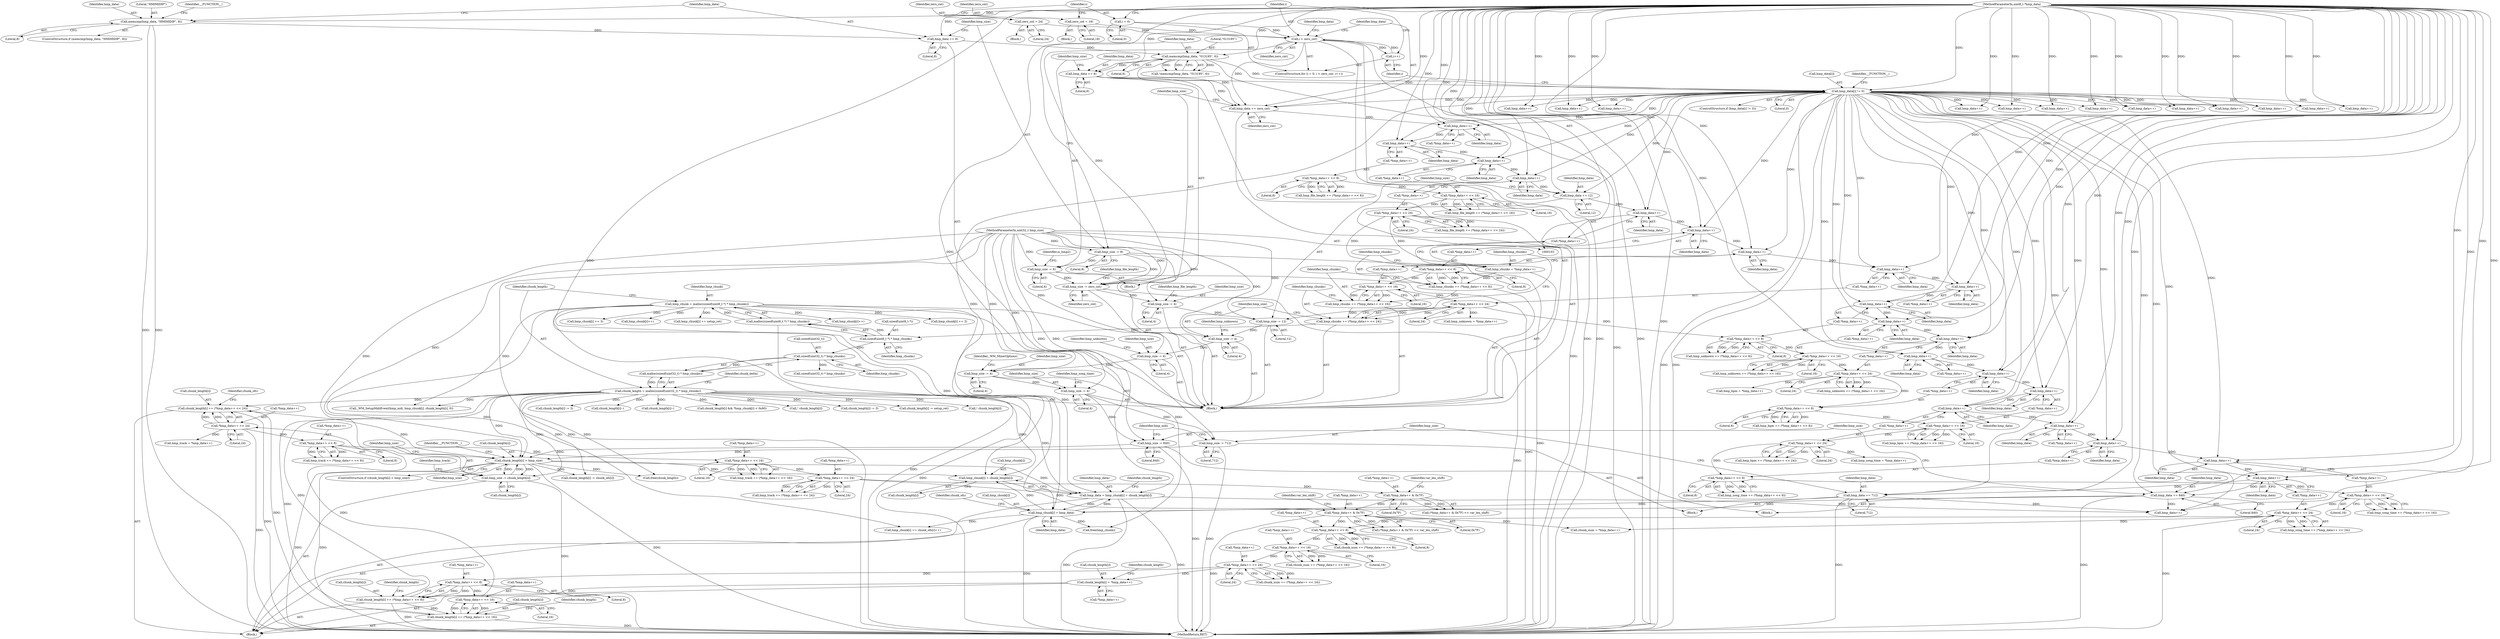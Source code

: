 digraph "0_wildmidi_660b513d99bced8783a4a5984ac2f742c74ebbdd_0@pointer" {
"1000744" [label="(Call,hmp_chunk[i] + chunk_length[i])"];
"1000487" [label="(Call,hmp_chunk = malloc(sizeof(uint8_t *) * hmp_chunks))"];
"1000489" [label="(Call,malloc(sizeof(uint8_t *) * hmp_chunks))"];
"1000490" [label="(Call,sizeof(uint8_t *) * hmp_chunks)"];
"1000327" [label="(Call,hmp_chunks += (*hmp_data++ << 24))"];
"1000329" [label="(Call,*hmp_data++ << 24)"];
"1000322" [label="(Call,*hmp_data++ << 16)"];
"1000315" [label="(Call,*hmp_data++ << 8)"];
"1000292" [label="(Call,*hmp_data++ << 24)"];
"1000285" [label="(Call,*hmp_data++ << 16)"];
"1000278" [label="(Call,*hmp_data++ << 8)"];
"1000320" [label="(Call,hmp_chunks += (*hmp_data++ << 16))"];
"1000313" [label="(Call,hmp_chunks += (*hmp_data++ << 8))"];
"1000308" [label="(Call,hmp_chunks = *hmp_data++)"];
"1000535" [label="(Call,hmp_chunk[i] = hmp_data)"];
"1000462" [label="(Call,hmp_data += 840)"];
"1000251" [label="(Call,hmp_data[i] != 0)"];
"1000220" [label="(Call,hmp_data += 6)"];
"1000215" [label="(Call,memcmp(hmp_data, \"013195\", 6))"];
"1000207" [label="(Call,hmp_data += 8)"];
"1000194" [label="(Call,memcmp(hmp_data, \"HMIMIDIP\", 8))"];
"1000104" [label="(MethodParameterIn,uint8_t *hmp_data)"];
"1000451" [label="(Call,hmp_data++)"];
"1000444" [label="(Call,hmp_data++)"];
"1000437" [label="(Call,hmp_data++)"];
"1000431" [label="(Call,hmp_data++)"];
"1000394" [label="(Call,hmp_data++)"];
"1000387" [label="(Call,hmp_data++)"];
"1000380" [label="(Call,hmp_data++)"];
"1000374" [label="(Call,hmp_data++)"];
"1000360" [label="(Call,hmp_data++)"];
"1000353" [label="(Call,hmp_data++)"];
"1000346" [label="(Call,hmp_data++)"];
"1000340" [label="(Call,hmp_data++)"];
"1000331" [label="(Call,hmp_data++)"];
"1000324" [label="(Call,hmp_data++)"];
"1000317" [label="(Call,hmp_data++)"];
"1000311" [label="(Call,hmp_data++)"];
"1000302" [label="(Call,hmp_data += 12)"];
"1000294" [label="(Call,hmp_data++)"];
"1000287" [label="(Call,hmp_data++)"];
"1000280" [label="(Call,hmp_data++)"];
"1000274" [label="(Call,hmp_data++)"];
"1000265" [label="(Call,hmp_data += zero_cnt)"];
"1000244" [label="(Call,i < zero_cnt)"];
"1000247" [label="(Call,i++)"];
"1000241" [label="(Call,i = 0)"];
"1000232" [label="(Call,zero_cnt = 18)"];
"1000237" [label="(Call,zero_cnt = 24)"];
"1000742" [label="(Call,hmp_data = hmp_chunk[i] + chunk_length[i])"];
"1000494" [label="(Call,chunk_length = malloc(sizeof(uint32_t) * hmp_chunks))"];
"1000496" [label="(Call,malloc(sizeof(uint32_t) * hmp_chunks))"];
"1000497" [label="(Call,sizeof(uint32_t) * hmp_chunks)"];
"1000618" [label="(Call,chunk_length[i] > hmp_size)"];
"1000603" [label="(Call,chunk_length[i] += (*hmp_data++ << 24))"];
"1000607" [label="(Call,*hmp_data++ << 24)"];
"1000598" [label="(Call,*hmp_data++ << 16)"];
"1000589" [label="(Call,*hmp_data++ << 8)"];
"1000566" [label="(Call,*hmp_data++ << 24)"];
"1000559" [label="(Call,*hmp_data++ << 16)"];
"1000552" [label="(Call,*hmp_data++ << 8)"];
"1000449" [label="(Call,*hmp_data++ << 24)"];
"1000442" [label="(Call,*hmp_data++ << 16)"];
"1000435" [label="(Call,*hmp_data++ << 8)"];
"1000392" [label="(Call,*hmp_data++ << 24)"];
"1000385" [label="(Call,*hmp_data++ << 16)"];
"1000378" [label="(Call,*hmp_data++ << 8)"];
"1000358" [label="(Call,*hmp_data++ << 24)"];
"1000351" [label="(Call,*hmp_data++ << 16)"];
"1000344" [label="(Call,*hmp_data++ << 8)"];
"1000720" [label="(Call,*hmp_data++ & 0x7F)"];
"1000694" [label="(Call,*hmp_data++ & 0x7F)"];
"1000657" [label="(Call,*hmp_data++ << 24)"];
"1000650" [label="(Call,*hmp_data++ << 16)"];
"1000643" [label="(Call,*hmp_data++ << 8)"];
"1000594" [label="(Call,chunk_length[i] += (*hmp_data++ << 16))"];
"1000585" [label="(Call,chunk_length[i] += (*hmp_data++ << 8))"];
"1000578" [label="(Call,chunk_length[i] = *hmp_data++)"];
"1000631" [label="(Call,hmp_size -= chunk_length[i])"];
"1000105" [label="(MethodParameterIn,uint32_t hmp_size)"];
"1000473" [label="(Call,hmp_size -= 712)"];
"1000454" [label="(Call,hmp_size -= 4)"];
"1000397" [label="(Call,hmp_size -= 4)"];
"1000363" [label="(Call,hmp_size -= 4)"];
"1000334" [label="(Call,hmp_size -= 4)"];
"1000305" [label="(Call,hmp_size -= 12)"];
"1000297" [label="(Call,hmp_size -= 4)"];
"1000268" [label="(Call,hmp_size -= zero_cnt)"];
"1000210" [label="(Call,hmp_size -= 8)"];
"1000223" [label="(Call,hmp_size -= 6)"];
"1000465" [label="(Call,hmp_size -= 840)"];
"1000470" [label="(Call,hmp_data += 712)"];
"1000283" [label="(Call,hmp_file_length += (*hmp_data++ << 16))"];
"1000224" [label="(Identifier,hmp_size)"];
"1000227" [label="(Identifier,is_hmp2)"];
"1001100" [label="(Call,hmp_chunk[i]++)"];
"1000465" [label="(Call,hmp_size -= 840)"];
"1000748" [label="(Call,chunk_length[i])"];
"1000438" [label="(Identifier,hmp_data)"];
"1000388" [label="(Identifier,hmp_data)"];
"1000241" [label="(Call,i = 0)"];
"1001267" [label="(Call,free(hmp_chunk))"];
"1000385" [label="(Call,*hmp_data++ << 16)"];
"1000359" [label="(Call,*hmp_data++)"];
"1000275" [label="(Identifier,hmp_data)"];
"1000491" [label="(Call,sizeof(uint8_t *))"];
"1000279" [label="(Call,*hmp_data++)"];
"1000443" [label="(Call,*hmp_data++)"];
"1000694" [label="(Call,*hmp_data++ & 0x7F)"];
"1000657" [label="(Call,*hmp_data++ << 24)"];
"1000645" [label="(Call,hmp_data++)"];
"1000926" [label="(Call,_WM_SetupMidiEvent(hmp_mdi, hmp_chunk[i], chunk_length[i], 0))"];
"1000651" [label="(Call,*hmp_data++)"];
"1000600" [label="(Call,hmp_data++)"];
"1000745" [label="(Call,hmp_chunk[i])"];
"1000744" [label="(Call,hmp_chunk[i] + chunk_length[i])"];
"1000463" [label="(Identifier,hmp_data)"];
"1000252" [label="(Call,hmp_data[i])"];
"1000536" [label="(Call,hmp_chunk[i])"];
"1000722" [label="(Call,hmp_data++)"];
"1000367" [label="(Identifier,hmp_unknown)"];
"1000458" [label="(Identifier,hmp_song_time)"];
"1000693" [label="(Call,(*hmp_data++ & 0x7F) << var_len_shift)"];
"1000399" [label="(Literal,4)"];
"1001269" [label="(Call,free(chunk_length))"];
"1000386" [label="(Call,*hmp_data++)"];
"1000552" [label="(Call,*hmp_data++ << 8)"];
"1000335" [label="(Identifier,hmp_size)"];
"1000970" [label="(Call,chunk_length[i] -= 3)"];
"1000567" [label="(Call,*hmp_data++)"];
"1000604" [label="(Call,chunk_length[i])"];
"1000250" [label="(ControlStructure,if (hmp_data[i] != 0))"];
"1000272" [label="(Identifier,hmp_file_length)"];
"1000442" [label="(Call,*hmp_data++ << 16)"];
"1000609" [label="(Call,hmp_data++)"];
"1000364" [label="(Identifier,hmp_size)"];
"1000472" [label="(Literal,712)"];
"1000498" [label="(Call,sizeof(uint32_t))"];
"1000302" [label="(Call,hmp_data += 12)"];
"1000428" [label="(Call,hmp_song_time = *hmp_data++)"];
"1000548" [label="(Call,hmp_data++)"];
"1000375" [label="(Identifier,hmp_data)"];
"1000233" [label="(Identifier,zero_cnt)"];
"1000301" [label="(Identifier,hmp_file_length)"];
"1000432" [label="(Identifier,hmp_data)"];
"1001147" [label="(Call,chunk_length[i]--)"];
"1000332" [label="(Identifier,hmp_data)"];
"1001104" [label="(Call,chunk_length[i]--)"];
"1000473" [label="(Call,hmp_size -= 712)"];
"1000553" [label="(Call,*hmp_data++)"];
"1000371" [label="(Call,hmp_bpm = *hmp_data++)"];
"1000497" [label="(Call,sizeof(uint32_t) * hmp_chunks)"];
"1000362" [label="(Literal,24)"];
"1000298" [label="(Identifier,hmp_size)"];
"1000456" [label="(Literal,4)"];
"1000312" [label="(Identifier,hmp_data)"];
"1000450" [label="(Call,*hmp_data++)"];
"1000297" [label="(Call,hmp_size -= 4)"];
"1000268" [label="(Call,hmp_size -= zero_cnt)"];
"1000325" [label="(Identifier,hmp_data)"];
"1000225" [label="(Literal,6)"];
"1000308" [label="(Call,hmp_chunks = *hmp_data++)"];
"1000470" [label="(Call,hmp_data += 712)"];
"1000355" [label="(Literal,16)"];
"1000246" [label="(Identifier,zero_cnt)"];
"1000322" [label="(Call,*hmp_data++ << 16)"];
"1000316" [label="(Call,*hmp_data++)"];
"1000222" [label="(Literal,6)"];
"1000339" [label="(Call,*hmp_data++)"];
"1000743" [label="(Identifier,hmp_data)"];
"1000594" [label="(Call,chunk_length[i] += (*hmp_data++ << 16))"];
"1000270" [label="(Identifier,zero_cnt)"];
"1000751" [label="(Call,chunk_length[i] -= chunk_ofs[i])"];
"1000209" [label="(Literal,8)"];
"1000570" [label="(Literal,24)"];
"1000361" [label="(Identifier,hmp_data)"];
"1001287" [label="(MethodReturn,RET)"];
"1000258" [label="(Identifier,__FUNCTION__)"];
"1000330" [label="(Call,*hmp_data++)"];
"1000560" [label="(Call,*hmp_data++)"];
"1000496" [label="(Call,malloc(sizeof(uint32_t) * hmp_chunks))"];
"1000194" [label="(Call,memcmp(hmp_data, \"HMIMIDIP\", 8))"];
"1000906" [label="(Call,hmp_chunk[i] += 3)"];
"1000564" [label="(Call,chunk_num += (*hmp_data++ << 24))"];
"1000596" [label="(Identifier,chunk_length)"];
"1000336" [label="(Literal,4)"];
"1000299" [label="(Literal,4)"];
"1000265" [label="(Call,hmp_data += zero_cnt)"];
"1000329" [label="(Call,*hmp_data++ << 24)"];
"1000542" [label="(Identifier,chunk_ofs)"];
"1000324" [label="(Call,hmp_data++)"];
"1000568" [label="(Call,hmp_data++)"];
"1000286" [label="(Call,*hmp_data++)"];
"1000253" [label="(Identifier,hmp_data)"];
"1000632" [label="(Identifier,hmp_size)"];
"1000625" [label="(Identifier,__FUNCTION__)"];
"1000381" [label="(Identifier,hmp_data)"];
"1000333" [label="(Literal,24)"];
"1000433" [label="(Call,hmp_song_time += (*hmp_data++ << 8))"];
"1000212" [label="(Literal,8)"];
"1000439" [label="(Literal,8)"];
"1000975" [label="(Call,hmp_chunk[i] += 3)"];
"1000105" [label="(MethodParameterIn,uint32_t hmp_size)"];
"1000699" [label="(Identifier,var_len_shift)"];
"1000595" [label="(Call,chunk_length[i])"];
"1001062" [label="(Call,chunk_length[i] && *hmp_chunk[i] < 0x80)"];
"1000327" [label="(Call,hmp_chunks += (*hmp_data++ << 24))"];
"1000217" [label="(Literal,\"013195\")"];
"1000554" [label="(Call,hmp_data++)"];
"1000659" [label="(Call,hmp_data++)"];
"1000341" [label="(Identifier,hmp_data)"];
"1000550" [label="(Call,chunk_num += (*hmp_data++ << 8))"];
"1000500" [label="(Identifier,hmp_chunks)"];
"1000392" [label="(Call,*hmp_data++ << 24)"];
"1000345" [label="(Call,*hmp_data++)"];
"1000376" [label="(Call,hmp_bpm += (*hmp_data++ << 8))"];
"1000382" [label="(Literal,8)"];
"1000579" [label="(Call,chunk_length[i])"];
"1000387" [label="(Call,hmp_data++)"];
"1000721" [label="(Call,*hmp_data++)"];
"1000323" [label="(Call,*hmp_data++)"];
"1000326" [label="(Literal,16)"];
"1000352" [label="(Call,*hmp_data++)"];
"1000306" [label="(Identifier,hmp_size)"];
"1000282" [label="(Literal,8)"];
"1000742" [label="(Call,hmp_data = hmp_chunk[i] + chunk_length[i])"];
"1000437" [label="(Call,hmp_data++)"];
"1000245" [label="(Identifier,i)"];
"1000242" [label="(Identifier,i)"];
"1000446" [label="(Literal,16)"];
"1000477" [label="(Identifier,hmp_mdi)"];
"1000287" [label="(Call,hmp_data++)"];
"1000303" [label="(Identifier,hmp_data)"];
"1000232" [label="(Call,zero_cnt = 18)"];
"1000561" [label="(Call,hmp_data++)"];
"1000396" [label="(Literal,24)"];
"1000334" [label="(Call,hmp_size -= 4)"];
"1000305" [label="(Call,hmp_size -= 12)"];
"1000216" [label="(Identifier,hmp_data)"];
"1000393" [label="(Call,*hmp_data++)"];
"1000444" [label="(Call,hmp_data++)"];
"1000451" [label="(Call,hmp_data++)"];
"1000586" [label="(Call,chunk_length[i])"];
"1000643" [label="(Call,*hmp_data++ << 8)"];
"1000582" [label="(Call,*hmp_data++)"];
"1000104" [label="(MethodParameterIn,uint8_t *hmp_data)"];
"1000474" [label="(Identifier,hmp_size)"];
"1000655" [label="(Call,hmp_track += (*hmp_data++ << 24))"];
"1000379" [label="(Call,*hmp_data++)"];
"1000493" [label="(Identifier,hmp_chunks)"];
"1000452" [label="(Identifier,hmp_data)"];
"1000267" [label="(Identifier,zero_cnt)"];
"1000440" [label="(Call,hmp_song_time += (*hmp_data++ << 16))"];
"1000758" [label="(Call,hmp_chunk[i] += chunk_ofs[i]++)"];
"1000488" [label="(Identifier,hmp_chunk)"];
"1000636" [label="(Call,hmp_track = *hmp_data++)"];
"1000455" [label="(Identifier,hmp_size)"];
"1000535" [label="(Call,hmp_chunk[i] = hmp_data)"];
"1000461" [label="(Block,)"];
"1000285" [label="(Call,*hmp_data++ << 16)"];
"1000585" [label="(Call,chunk_length[i] += (*hmp_data++ << 8))"];
"1000719" [label="(Call,(*hmp_data++ & 0x7F) << var_len_shift)"];
"1000641" [label="(Call,hmp_track += (*hmp_data++ << 8))"];
"1000200" [label="(Identifier,__FUNCTION__)"];
"1000309" [label="(Identifier,hmp_chunks)"];
"1000435" [label="(Call,*hmp_data++ << 8)"];
"1000195" [label="(Identifier,hmp_data)"];
"1000383" [label="(Call,hmp_bpm += (*hmp_data++ << 16))"];
"1000342" [label="(Call,hmp_unknown += (*hmp_data++ << 8))"];
"1000314" [label="(Identifier,hmp_chunks)"];
"1000583" [label="(Call,hmp_data++)"];
"1000380" [label="(Call,hmp_data++)"];
"1000557" [label="(Call,chunk_num += (*hmp_data++ << 16))"];
"1000337" [label="(Call,hmp_unknown = *hmp_data++)"];
"1000534" [label="(Block,)"];
"1000292" [label="(Call,*hmp_data++ << 24)"];
"1000447" [label="(Call,hmp_song_time += (*hmp_data++ << 24))"];
"1000695" [label="(Call,*hmp_data++)"];
"1000647" [label="(Literal,8)"];
"1000269" [label="(Identifier,hmp_size)"];
"1000489" [label="(Call,malloc(sizeof(uint8_t *) * hmp_chunks))"];
"1000344" [label="(Call,*hmp_data++ << 8)"];
"1000315" [label="(Call,*hmp_data++ << 8)"];
"1000211" [label="(Identifier,hmp_size)"];
"1000266" [label="(Identifier,hmp_data)"];
"1000240" [label="(ControlStructure,for (i = 0; i < zero_cnt; i++))"];
"1000234" [label="(Literal,18)"];
"1000197" [label="(Literal,8)"];
"1000475" [label="(Literal,712)"];
"1000248" [label="(Identifier,i)"];
"1000587" [label="(Identifier,chunk_length)"];
"1000374" [label="(Call,hmp_data++)"];
"1000318" [label="(Identifier,hmp_data)"];
"1000244" [label="(Call,i < zero_cnt)"];
"1000363" [label="(Call,hmp_size -= 4)"];
"1000431" [label="(Call,hmp_data++)"];
"1000614" [label="(Identifier,chunk_ofs)"];
"1000658" [label="(Call,*hmp_data++)"];
"1000469" [label="(Block,)"];
"1000290" [label="(Call,hmp_file_length += (*hmp_data++ << 24))"];
"1000619" [label="(Call,chunk_length[i])"];
"1000351" [label="(Call,*hmp_data++ << 16)"];
"1000639" [label="(Call,hmp_data++)"];
"1000650" [label="(Call,*hmp_data++ << 16)"];
"1000494" [label="(Call,chunk_length = malloc(sizeof(uint32_t) * hmp_chunks))"];
"1000490" [label="(Call,sizeof(uint8_t *) * hmp_chunks)"];
"1000654" [label="(Literal,16)"];
"1000346" [label="(Call,hmp_data++)"];
"1000196" [label="(Literal,\"HMIMIDIP\")"];
"1000502" [label="(Identifier,chunk_delta)"];
"1000607" [label="(Call,*hmp_data++ << 24)"];
"1000349" [label="(Call,hmp_unknown += (*hmp_data++ << 16))"];
"1000238" [label="(Identifier,zero_cnt)"];
"1000539" [label="(Identifier,hmp_data)"];
"1000293" [label="(Call,*hmp_data++)"];
"1000661" [label="(Literal,24)"];
"1000445" [label="(Identifier,hmp_data)"];
"1000304" [label="(Literal,12)"];
"1001115" [label="(Call,! chunk_length[i])"];
"1000545" [label="(Call,chunk_num = *hmp_data++)"];
"1000617" [label="(ControlStructure,if (chunk_length[i] > hmp_size))"];
"1000633" [label="(Call,chunk_length[i])"];
"1000223" [label="(Call,hmp_size -= 6)"];
"1000495" [label="(Identifier,chunk_length)"];
"1000725" [label="(Identifier,var_len_shift)"];
"1000365" [label="(Literal,4)"];
"1000467" [label="(Literal,840)"];
"1000394" [label="(Call,hmp_data++)"];
"1000563" [label="(Literal,16)"];
"1000602" [label="(Literal,16)"];
"1000193" [label="(ControlStructure,if (memcmp(hmp_data, \"HMIMIDIP\", 8)))"];
"1000449" [label="(Call,*hmp_data++ << 24)"];
"1000471" [label="(Identifier,hmp_data)"];
"1000591" [label="(Call,hmp_data++)"];
"1000590" [label="(Call,*hmp_data++)"];
"1000276" [label="(Call,hmp_file_length += (*hmp_data++ << 8))"];
"1000207" [label="(Call,hmp_data += 8)"];
"1000320" [label="(Call,hmp_chunks += (*hmp_data++ << 16))"];
"1000347" [label="(Identifier,hmp_data)"];
"1000603" [label="(Call,chunk_length[i] += (*hmp_data++ << 24))"];
"1000605" [label="(Identifier,chunk_length)"];
"1000255" [label="(Literal,0)"];
"1000294" [label="(Call,hmp_data++)"];
"1000753" [label="(Identifier,chunk_length)"];
"1000288" [label="(Identifier,hmp_data)"];
"1000338" [label="(Identifier,hmp_unknown)"];
"1000464" [label="(Literal,840)"];
"1000289" [label="(Literal,16)"];
"1000239" [label="(Literal,24)"];
"1000696" [label="(Call,hmp_data++)"];
"1000280" [label="(Call,hmp_data++)"];
"1000598" [label="(Call,*hmp_data++ << 16)"];
"1000599" [label="(Call,*hmp_data++)"];
"1000378" [label="(Call,*hmp_data++ << 8)"];
"1000321" [label="(Identifier,hmp_chunks)"];
"1000348" [label="(Literal,8)"];
"1000589" [label="(Call,*hmp_data++ << 8)"];
"1000220" [label="(Call,hmp_data += 6)"];
"1000644" [label="(Call,*hmp_data++)"];
"1000436" [label="(Call,*hmp_data++)"];
"1000313" [label="(Call,hmp_chunks += (*hmp_data++ << 8))"];
"1000218" [label="(Literal,6)"];
"1000389" [label="(Literal,16)"];
"1000608" [label="(Call,*hmp_data++)"];
"1000724" [label="(Literal,0x7F)"];
"1000210" [label="(Call,hmp_size -= 8)"];
"1000454" [label="(Call,hmp_size -= 4)"];
"1000295" [label="(Identifier,hmp_data)"];
"1000390" [label="(Call,hmp_bpm += (*hmp_data++ << 24))"];
"1001143" [label="(Call,hmp_chunk[i]++)"];
"1000296" [label="(Literal,24)"];
"1000648" [label="(Call,hmp_track += (*hmp_data++ << 16))"];
"1000247" [label="(Call,i++)"];
"1000354" [label="(Identifier,hmp_data)"];
"1000578" [label="(Call,chunk_length[i] = *hmp_data++)"];
"1000622" [label="(Identifier,hmp_size)"];
"1000251" [label="(Call,hmp_data[i] != 0)"];
"1001043" [label="(Call,hmp_chunk[i] += setup_ret)"];
"1000219" [label="(Block,)"];
"1000911" [label="(Call,chunk_length[i] -= 3)"];
"1000453" [label="(Literal,24)"];
"1000311" [label="(Call,hmp_data++)"];
"1000214" [label="(Call,!memcmp(hmp_data, \"013195\", 6))"];
"1000618" [label="(Call,chunk_length[i] > hmp_size)"];
"1000395" [label="(Identifier,hmp_data)"];
"1001048" [label="(Call,chunk_length[i] -= setup_ret)"];
"1000397" [label="(Call,hmp_size -= 4)"];
"1000281" [label="(Identifier,hmp_data)"];
"1000402" [label="(Identifier,_WM_MixerOptions)"];
"1000559" [label="(Call,*hmp_data++ << 16)"];
"1000236" [label="(Block,)"];
"1000566" [label="(Call,*hmp_data++ << 24)"];
"1000328" [label="(Identifier,hmp_chunks)"];
"1000487" [label="(Call,hmp_chunk = malloc(sizeof(uint8_t *) * hmp_chunks))"];
"1000466" [label="(Identifier,hmp_size)"];
"1000611" [label="(Literal,24)"];
"1000593" [label="(Literal,8)"];
"1000106" [label="(Block,)"];
"1000273" [label="(Call,*hmp_data++)"];
"1000358" [label="(Call,*hmp_data++ << 24)"];
"1000356" [label="(Call,hmp_unknown += (*hmp_data++ << 24))"];
"1000221" [label="(Identifier,hmp_data)"];
"1000231" [label="(Block,)"];
"1000373" [label="(Call,*hmp_data++)"];
"1000215" [label="(Call,memcmp(hmp_data, \"013195\", 6))"];
"1000237" [label="(Call,zero_cnt = 24)"];
"1000319" [label="(Literal,8)"];
"1000331" [label="(Call,hmp_data++)"];
"1000698" [label="(Literal,0x7F)"];
"1001076" [label="(Call,! chunk_length[i])"];
"1000556" [label="(Literal,8)"];
"1000243" [label="(Literal,0)"];
"1000340" [label="(Call,hmp_data++)"];
"1000430" [label="(Call,*hmp_data++)"];
"1000631" [label="(Call,hmp_size -= chunk_length[i])"];
"1000504" [label="(Call,sizeof(uint32_t) * hmp_chunks)"];
"1000720" [label="(Call,*hmp_data++ & 0x7F)"];
"1000317" [label="(Call,hmp_data++)"];
"1000360" [label="(Call,hmp_data++)"];
"1000208" [label="(Identifier,hmp_data)"];
"1000398" [label="(Identifier,hmp_size)"];
"1000278" [label="(Call,*hmp_data++ << 8)"];
"1000353" [label="(Call,hmp_data++)"];
"1000462" [label="(Call,hmp_data += 840)"];
"1000307" [label="(Literal,12)"];
"1000637" [label="(Identifier,hmp_track)"];
"1000652" [label="(Call,hmp_data++)"];
"1000274" [label="(Call,hmp_data++)"];
"1000310" [label="(Call,*hmp_data++)"];
"1000744" -> "1000742"  [label="AST: "];
"1000744" -> "1000748"  [label="CFG: "];
"1000745" -> "1000744"  [label="AST: "];
"1000748" -> "1000744"  [label="AST: "];
"1000742" -> "1000744"  [label="CFG: "];
"1000487" -> "1000744"  [label="DDG: "];
"1000535" -> "1000744"  [label="DDG: "];
"1000494" -> "1000744"  [label="DDG: "];
"1000618" -> "1000744"  [label="DDG: "];
"1000487" -> "1000106"  [label="AST: "];
"1000487" -> "1000489"  [label="CFG: "];
"1000488" -> "1000487"  [label="AST: "];
"1000489" -> "1000487"  [label="AST: "];
"1000495" -> "1000487"  [label="CFG: "];
"1000487" -> "1001287"  [label="DDG: "];
"1000489" -> "1000487"  [label="DDG: "];
"1000487" -> "1000742"  [label="DDG: "];
"1000487" -> "1000758"  [label="DDG: "];
"1000487" -> "1000906"  [label="DDG: "];
"1000487" -> "1000926"  [label="DDG: "];
"1000487" -> "1000975"  [label="DDG: "];
"1000487" -> "1001043"  [label="DDG: "];
"1000487" -> "1001100"  [label="DDG: "];
"1000487" -> "1001143"  [label="DDG: "];
"1000487" -> "1001267"  [label="DDG: "];
"1000489" -> "1000490"  [label="CFG: "];
"1000490" -> "1000489"  [label="AST: "];
"1000489" -> "1001287"  [label="DDG: "];
"1000490" -> "1000489"  [label="DDG: "];
"1000490" -> "1000493"  [label="CFG: "];
"1000491" -> "1000490"  [label="AST: "];
"1000493" -> "1000490"  [label="AST: "];
"1000327" -> "1000490"  [label="DDG: "];
"1000490" -> "1000497"  [label="DDG: "];
"1000327" -> "1000106"  [label="AST: "];
"1000327" -> "1000329"  [label="CFG: "];
"1000328" -> "1000327"  [label="AST: "];
"1000329" -> "1000327"  [label="AST: "];
"1000335" -> "1000327"  [label="CFG: "];
"1000329" -> "1000327"  [label="DDG: "];
"1000329" -> "1000327"  [label="DDG: "];
"1000320" -> "1000327"  [label="DDG: "];
"1000329" -> "1000333"  [label="CFG: "];
"1000330" -> "1000329"  [label="AST: "];
"1000333" -> "1000329"  [label="AST: "];
"1000322" -> "1000329"  [label="DDG: "];
"1000329" -> "1000337"  [label="DDG: "];
"1000329" -> "1000344"  [label="DDG: "];
"1000322" -> "1000320"  [label="AST: "];
"1000322" -> "1000326"  [label="CFG: "];
"1000323" -> "1000322"  [label="AST: "];
"1000326" -> "1000322"  [label="AST: "];
"1000320" -> "1000322"  [label="CFG: "];
"1000322" -> "1000320"  [label="DDG: "];
"1000322" -> "1000320"  [label="DDG: "];
"1000315" -> "1000322"  [label="DDG: "];
"1000315" -> "1000313"  [label="AST: "];
"1000315" -> "1000319"  [label="CFG: "];
"1000316" -> "1000315"  [label="AST: "];
"1000319" -> "1000315"  [label="AST: "];
"1000313" -> "1000315"  [label="CFG: "];
"1000315" -> "1000313"  [label="DDG: "];
"1000315" -> "1000313"  [label="DDG: "];
"1000292" -> "1000315"  [label="DDG: "];
"1000292" -> "1000290"  [label="AST: "];
"1000292" -> "1000296"  [label="CFG: "];
"1000293" -> "1000292"  [label="AST: "];
"1000296" -> "1000292"  [label="AST: "];
"1000290" -> "1000292"  [label="CFG: "];
"1000292" -> "1000290"  [label="DDG: "];
"1000292" -> "1000290"  [label="DDG: "];
"1000285" -> "1000292"  [label="DDG: "];
"1000292" -> "1000308"  [label="DDG: "];
"1000285" -> "1000283"  [label="AST: "];
"1000285" -> "1000289"  [label="CFG: "];
"1000286" -> "1000285"  [label="AST: "];
"1000289" -> "1000285"  [label="AST: "];
"1000283" -> "1000285"  [label="CFG: "];
"1000285" -> "1000283"  [label="DDG: "];
"1000285" -> "1000283"  [label="DDG: "];
"1000278" -> "1000285"  [label="DDG: "];
"1000278" -> "1000276"  [label="AST: "];
"1000278" -> "1000282"  [label="CFG: "];
"1000279" -> "1000278"  [label="AST: "];
"1000282" -> "1000278"  [label="AST: "];
"1000276" -> "1000278"  [label="CFG: "];
"1000278" -> "1000276"  [label="DDG: "];
"1000278" -> "1000276"  [label="DDG: "];
"1000320" -> "1000106"  [label="AST: "];
"1000321" -> "1000320"  [label="AST: "];
"1000328" -> "1000320"  [label="CFG: "];
"1000313" -> "1000320"  [label="DDG: "];
"1000313" -> "1000106"  [label="AST: "];
"1000314" -> "1000313"  [label="AST: "];
"1000321" -> "1000313"  [label="CFG: "];
"1000308" -> "1000313"  [label="DDG: "];
"1000308" -> "1000106"  [label="AST: "];
"1000308" -> "1000310"  [label="CFG: "];
"1000309" -> "1000308"  [label="AST: "];
"1000310" -> "1000308"  [label="AST: "];
"1000314" -> "1000308"  [label="CFG: "];
"1000535" -> "1000534"  [label="AST: "];
"1000535" -> "1000539"  [label="CFG: "];
"1000536" -> "1000535"  [label="AST: "];
"1000539" -> "1000535"  [label="AST: "];
"1000542" -> "1000535"  [label="CFG: "];
"1000535" -> "1001287"  [label="DDG: "];
"1000462" -> "1000535"  [label="DDG: "];
"1000251" -> "1000535"  [label="DDG: "];
"1000742" -> "1000535"  [label="DDG: "];
"1000470" -> "1000535"  [label="DDG: "];
"1000104" -> "1000535"  [label="DDG: "];
"1000535" -> "1000742"  [label="DDG: "];
"1000535" -> "1000758"  [label="DDG: "];
"1000535" -> "1001267"  [label="DDG: "];
"1000462" -> "1000461"  [label="AST: "];
"1000462" -> "1000464"  [label="CFG: "];
"1000463" -> "1000462"  [label="AST: "];
"1000464" -> "1000462"  [label="AST: "];
"1000466" -> "1000462"  [label="CFG: "];
"1000462" -> "1001287"  [label="DDG: "];
"1000251" -> "1000462"  [label="DDG: "];
"1000451" -> "1000462"  [label="DDG: "];
"1000104" -> "1000462"  [label="DDG: "];
"1000462" -> "1000548"  [label="DDG: "];
"1000251" -> "1000250"  [label="AST: "];
"1000251" -> "1000255"  [label="CFG: "];
"1000252" -> "1000251"  [label="AST: "];
"1000255" -> "1000251"  [label="AST: "];
"1000258" -> "1000251"  [label="CFG: "];
"1000248" -> "1000251"  [label="CFG: "];
"1000251" -> "1001287"  [label="DDG: "];
"1000251" -> "1001287"  [label="DDG: "];
"1000220" -> "1000251"  [label="DDG: "];
"1000215" -> "1000251"  [label="DDG: "];
"1000104" -> "1000251"  [label="DDG: "];
"1000251" -> "1000265"  [label="DDG: "];
"1000251" -> "1000274"  [label="DDG: "];
"1000251" -> "1000280"  [label="DDG: "];
"1000251" -> "1000287"  [label="DDG: "];
"1000251" -> "1000294"  [label="DDG: "];
"1000251" -> "1000302"  [label="DDG: "];
"1000251" -> "1000311"  [label="DDG: "];
"1000251" -> "1000317"  [label="DDG: "];
"1000251" -> "1000324"  [label="DDG: "];
"1000251" -> "1000331"  [label="DDG: "];
"1000251" -> "1000340"  [label="DDG: "];
"1000251" -> "1000346"  [label="DDG: "];
"1000251" -> "1000353"  [label="DDG: "];
"1000251" -> "1000360"  [label="DDG: "];
"1000251" -> "1000374"  [label="DDG: "];
"1000251" -> "1000380"  [label="DDG: "];
"1000251" -> "1000387"  [label="DDG: "];
"1000251" -> "1000394"  [label="DDG: "];
"1000251" -> "1000431"  [label="DDG: "];
"1000251" -> "1000437"  [label="DDG: "];
"1000251" -> "1000444"  [label="DDG: "];
"1000251" -> "1000451"  [label="DDG: "];
"1000251" -> "1000470"  [label="DDG: "];
"1000251" -> "1000548"  [label="DDG: "];
"1000251" -> "1000554"  [label="DDG: "];
"1000251" -> "1000561"  [label="DDG: "];
"1000251" -> "1000568"  [label="DDG: "];
"1000251" -> "1000583"  [label="DDG: "];
"1000251" -> "1000591"  [label="DDG: "];
"1000251" -> "1000600"  [label="DDG: "];
"1000251" -> "1000609"  [label="DDG: "];
"1000251" -> "1000639"  [label="DDG: "];
"1000251" -> "1000645"  [label="DDG: "];
"1000251" -> "1000652"  [label="DDG: "];
"1000251" -> "1000659"  [label="DDG: "];
"1000251" -> "1000696"  [label="DDG: "];
"1000251" -> "1000722"  [label="DDG: "];
"1000220" -> "1000219"  [label="AST: "];
"1000220" -> "1000222"  [label="CFG: "];
"1000221" -> "1000220"  [label="AST: "];
"1000222" -> "1000220"  [label="AST: "];
"1000224" -> "1000220"  [label="CFG: "];
"1000220" -> "1001287"  [label="DDG: "];
"1000215" -> "1000220"  [label="DDG: "];
"1000104" -> "1000220"  [label="DDG: "];
"1000220" -> "1000265"  [label="DDG: "];
"1000215" -> "1000214"  [label="AST: "];
"1000215" -> "1000218"  [label="CFG: "];
"1000216" -> "1000215"  [label="AST: "];
"1000217" -> "1000215"  [label="AST: "];
"1000218" -> "1000215"  [label="AST: "];
"1000214" -> "1000215"  [label="CFG: "];
"1000215" -> "1001287"  [label="DDG: "];
"1000215" -> "1000214"  [label="DDG: "];
"1000215" -> "1000214"  [label="DDG: "];
"1000215" -> "1000214"  [label="DDG: "];
"1000207" -> "1000215"  [label="DDG: "];
"1000104" -> "1000215"  [label="DDG: "];
"1000215" -> "1000265"  [label="DDG: "];
"1000207" -> "1000106"  [label="AST: "];
"1000207" -> "1000209"  [label="CFG: "];
"1000208" -> "1000207"  [label="AST: "];
"1000209" -> "1000207"  [label="AST: "];
"1000211" -> "1000207"  [label="CFG: "];
"1000194" -> "1000207"  [label="DDG: "];
"1000104" -> "1000207"  [label="DDG: "];
"1000194" -> "1000193"  [label="AST: "];
"1000194" -> "1000197"  [label="CFG: "];
"1000195" -> "1000194"  [label="AST: "];
"1000196" -> "1000194"  [label="AST: "];
"1000197" -> "1000194"  [label="AST: "];
"1000200" -> "1000194"  [label="CFG: "];
"1000208" -> "1000194"  [label="CFG: "];
"1000194" -> "1001287"  [label="DDG: "];
"1000194" -> "1001287"  [label="DDG: "];
"1000104" -> "1000194"  [label="DDG: "];
"1000104" -> "1000103"  [label="AST: "];
"1000104" -> "1001287"  [label="DDG: "];
"1000104" -> "1000265"  [label="DDG: "];
"1000104" -> "1000274"  [label="DDG: "];
"1000104" -> "1000280"  [label="DDG: "];
"1000104" -> "1000287"  [label="DDG: "];
"1000104" -> "1000294"  [label="DDG: "];
"1000104" -> "1000302"  [label="DDG: "];
"1000104" -> "1000311"  [label="DDG: "];
"1000104" -> "1000317"  [label="DDG: "];
"1000104" -> "1000324"  [label="DDG: "];
"1000104" -> "1000331"  [label="DDG: "];
"1000104" -> "1000340"  [label="DDG: "];
"1000104" -> "1000346"  [label="DDG: "];
"1000104" -> "1000353"  [label="DDG: "];
"1000104" -> "1000360"  [label="DDG: "];
"1000104" -> "1000374"  [label="DDG: "];
"1000104" -> "1000380"  [label="DDG: "];
"1000104" -> "1000387"  [label="DDG: "];
"1000104" -> "1000394"  [label="DDG: "];
"1000104" -> "1000431"  [label="DDG: "];
"1000104" -> "1000437"  [label="DDG: "];
"1000104" -> "1000444"  [label="DDG: "];
"1000104" -> "1000451"  [label="DDG: "];
"1000104" -> "1000470"  [label="DDG: "];
"1000104" -> "1000548"  [label="DDG: "];
"1000104" -> "1000554"  [label="DDG: "];
"1000104" -> "1000561"  [label="DDG: "];
"1000104" -> "1000568"  [label="DDG: "];
"1000104" -> "1000583"  [label="DDG: "];
"1000104" -> "1000591"  [label="DDG: "];
"1000104" -> "1000600"  [label="DDG: "];
"1000104" -> "1000609"  [label="DDG: "];
"1000104" -> "1000639"  [label="DDG: "];
"1000104" -> "1000645"  [label="DDG: "];
"1000104" -> "1000652"  [label="DDG: "];
"1000104" -> "1000659"  [label="DDG: "];
"1000104" -> "1000696"  [label="DDG: "];
"1000104" -> "1000722"  [label="DDG: "];
"1000104" -> "1000742"  [label="DDG: "];
"1000451" -> "1000450"  [label="AST: "];
"1000451" -> "1000452"  [label="CFG: "];
"1000452" -> "1000451"  [label="AST: "];
"1000450" -> "1000451"  [label="CFG: "];
"1000444" -> "1000451"  [label="DDG: "];
"1000451" -> "1000470"  [label="DDG: "];
"1000444" -> "1000443"  [label="AST: "];
"1000444" -> "1000445"  [label="CFG: "];
"1000445" -> "1000444"  [label="AST: "];
"1000443" -> "1000444"  [label="CFG: "];
"1000437" -> "1000444"  [label="DDG: "];
"1000437" -> "1000436"  [label="AST: "];
"1000437" -> "1000438"  [label="CFG: "];
"1000438" -> "1000437"  [label="AST: "];
"1000436" -> "1000437"  [label="CFG: "];
"1000431" -> "1000437"  [label="DDG: "];
"1000431" -> "1000430"  [label="AST: "];
"1000431" -> "1000432"  [label="CFG: "];
"1000432" -> "1000431"  [label="AST: "];
"1000430" -> "1000431"  [label="CFG: "];
"1000394" -> "1000431"  [label="DDG: "];
"1000394" -> "1000393"  [label="AST: "];
"1000394" -> "1000395"  [label="CFG: "];
"1000395" -> "1000394"  [label="AST: "];
"1000393" -> "1000394"  [label="CFG: "];
"1000387" -> "1000394"  [label="DDG: "];
"1000387" -> "1000386"  [label="AST: "];
"1000387" -> "1000388"  [label="CFG: "];
"1000388" -> "1000387"  [label="AST: "];
"1000386" -> "1000387"  [label="CFG: "];
"1000380" -> "1000387"  [label="DDG: "];
"1000380" -> "1000379"  [label="AST: "];
"1000380" -> "1000381"  [label="CFG: "];
"1000381" -> "1000380"  [label="AST: "];
"1000379" -> "1000380"  [label="CFG: "];
"1000374" -> "1000380"  [label="DDG: "];
"1000374" -> "1000373"  [label="AST: "];
"1000374" -> "1000375"  [label="CFG: "];
"1000375" -> "1000374"  [label="AST: "];
"1000373" -> "1000374"  [label="CFG: "];
"1000360" -> "1000374"  [label="DDG: "];
"1000360" -> "1000359"  [label="AST: "];
"1000360" -> "1000361"  [label="CFG: "];
"1000361" -> "1000360"  [label="AST: "];
"1000359" -> "1000360"  [label="CFG: "];
"1000353" -> "1000360"  [label="DDG: "];
"1000353" -> "1000352"  [label="AST: "];
"1000353" -> "1000354"  [label="CFG: "];
"1000354" -> "1000353"  [label="AST: "];
"1000352" -> "1000353"  [label="CFG: "];
"1000346" -> "1000353"  [label="DDG: "];
"1000346" -> "1000345"  [label="AST: "];
"1000346" -> "1000347"  [label="CFG: "];
"1000347" -> "1000346"  [label="AST: "];
"1000345" -> "1000346"  [label="CFG: "];
"1000340" -> "1000346"  [label="DDG: "];
"1000340" -> "1000339"  [label="AST: "];
"1000340" -> "1000341"  [label="CFG: "];
"1000341" -> "1000340"  [label="AST: "];
"1000339" -> "1000340"  [label="CFG: "];
"1000331" -> "1000340"  [label="DDG: "];
"1000331" -> "1000330"  [label="AST: "];
"1000331" -> "1000332"  [label="CFG: "];
"1000332" -> "1000331"  [label="AST: "];
"1000330" -> "1000331"  [label="CFG: "];
"1000324" -> "1000331"  [label="DDG: "];
"1000324" -> "1000323"  [label="AST: "];
"1000324" -> "1000325"  [label="CFG: "];
"1000325" -> "1000324"  [label="AST: "];
"1000323" -> "1000324"  [label="CFG: "];
"1000317" -> "1000324"  [label="DDG: "];
"1000317" -> "1000316"  [label="AST: "];
"1000317" -> "1000318"  [label="CFG: "];
"1000318" -> "1000317"  [label="AST: "];
"1000316" -> "1000317"  [label="CFG: "];
"1000311" -> "1000317"  [label="DDG: "];
"1000311" -> "1000310"  [label="AST: "];
"1000311" -> "1000312"  [label="CFG: "];
"1000312" -> "1000311"  [label="AST: "];
"1000310" -> "1000311"  [label="CFG: "];
"1000302" -> "1000311"  [label="DDG: "];
"1000302" -> "1000106"  [label="AST: "];
"1000302" -> "1000304"  [label="CFG: "];
"1000303" -> "1000302"  [label="AST: "];
"1000304" -> "1000302"  [label="AST: "];
"1000306" -> "1000302"  [label="CFG: "];
"1000294" -> "1000302"  [label="DDG: "];
"1000294" -> "1000293"  [label="AST: "];
"1000294" -> "1000295"  [label="CFG: "];
"1000295" -> "1000294"  [label="AST: "];
"1000293" -> "1000294"  [label="CFG: "];
"1000287" -> "1000294"  [label="DDG: "];
"1000287" -> "1000286"  [label="AST: "];
"1000287" -> "1000288"  [label="CFG: "];
"1000288" -> "1000287"  [label="AST: "];
"1000286" -> "1000287"  [label="CFG: "];
"1000280" -> "1000287"  [label="DDG: "];
"1000280" -> "1000279"  [label="AST: "];
"1000280" -> "1000281"  [label="CFG: "];
"1000281" -> "1000280"  [label="AST: "];
"1000279" -> "1000280"  [label="CFG: "];
"1000274" -> "1000280"  [label="DDG: "];
"1000274" -> "1000273"  [label="AST: "];
"1000274" -> "1000275"  [label="CFG: "];
"1000275" -> "1000274"  [label="AST: "];
"1000273" -> "1000274"  [label="CFG: "];
"1000265" -> "1000274"  [label="DDG: "];
"1000265" -> "1000106"  [label="AST: "];
"1000265" -> "1000267"  [label="CFG: "];
"1000266" -> "1000265"  [label="AST: "];
"1000267" -> "1000265"  [label="AST: "];
"1000269" -> "1000265"  [label="CFG: "];
"1000244" -> "1000265"  [label="DDG: "];
"1000244" -> "1000240"  [label="AST: "];
"1000244" -> "1000246"  [label="CFG: "];
"1000245" -> "1000244"  [label="AST: "];
"1000246" -> "1000244"  [label="AST: "];
"1000253" -> "1000244"  [label="CFG: "];
"1000266" -> "1000244"  [label="CFG: "];
"1000244" -> "1001287"  [label="DDG: "];
"1000244" -> "1001287"  [label="DDG: "];
"1000244" -> "1001287"  [label="DDG: "];
"1000247" -> "1000244"  [label="DDG: "];
"1000241" -> "1000244"  [label="DDG: "];
"1000232" -> "1000244"  [label="DDG: "];
"1000237" -> "1000244"  [label="DDG: "];
"1000244" -> "1000247"  [label="DDG: "];
"1000244" -> "1000268"  [label="DDG: "];
"1000247" -> "1000240"  [label="AST: "];
"1000247" -> "1000248"  [label="CFG: "];
"1000248" -> "1000247"  [label="AST: "];
"1000245" -> "1000247"  [label="CFG: "];
"1000241" -> "1000240"  [label="AST: "];
"1000241" -> "1000243"  [label="CFG: "];
"1000242" -> "1000241"  [label="AST: "];
"1000243" -> "1000241"  [label="AST: "];
"1000245" -> "1000241"  [label="CFG: "];
"1000232" -> "1000231"  [label="AST: "];
"1000232" -> "1000234"  [label="CFG: "];
"1000233" -> "1000232"  [label="AST: "];
"1000234" -> "1000232"  [label="AST: "];
"1000242" -> "1000232"  [label="CFG: "];
"1000237" -> "1000236"  [label="AST: "];
"1000237" -> "1000239"  [label="CFG: "];
"1000238" -> "1000237"  [label="AST: "];
"1000239" -> "1000237"  [label="AST: "];
"1000242" -> "1000237"  [label="CFG: "];
"1000742" -> "1000534"  [label="AST: "];
"1000743" -> "1000742"  [label="AST: "];
"1000753" -> "1000742"  [label="CFG: "];
"1000742" -> "1001287"  [label="DDG: "];
"1000742" -> "1001287"  [label="DDG: "];
"1000742" -> "1000548"  [label="DDG: "];
"1000494" -> "1000742"  [label="DDG: "];
"1000618" -> "1000742"  [label="DDG: "];
"1000494" -> "1000106"  [label="AST: "];
"1000494" -> "1000496"  [label="CFG: "];
"1000495" -> "1000494"  [label="AST: "];
"1000496" -> "1000494"  [label="AST: "];
"1000502" -> "1000494"  [label="CFG: "];
"1000496" -> "1000494"  [label="DDG: "];
"1000494" -> "1000585"  [label="DDG: "];
"1000494" -> "1000594"  [label="DDG: "];
"1000494" -> "1000603"  [label="DDG: "];
"1000494" -> "1000618"  [label="DDG: "];
"1000494" -> "1000631"  [label="DDG: "];
"1000494" -> "1000751"  [label="DDG: "];
"1000494" -> "1000911"  [label="DDG: "];
"1000494" -> "1000926"  [label="DDG: "];
"1000494" -> "1000970"  [label="DDG: "];
"1000494" -> "1001048"  [label="DDG: "];
"1000494" -> "1001062"  [label="DDG: "];
"1000494" -> "1001076"  [label="DDG: "];
"1000494" -> "1001104"  [label="DDG: "];
"1000494" -> "1001115"  [label="DDG: "];
"1000494" -> "1001147"  [label="DDG: "];
"1000494" -> "1001269"  [label="DDG: "];
"1000496" -> "1000497"  [label="CFG: "];
"1000497" -> "1000496"  [label="AST: "];
"1000497" -> "1000496"  [label="DDG: "];
"1000497" -> "1000500"  [label="CFG: "];
"1000498" -> "1000497"  [label="AST: "];
"1000500" -> "1000497"  [label="AST: "];
"1000497" -> "1000504"  [label="DDG: "];
"1000618" -> "1000617"  [label="AST: "];
"1000618" -> "1000622"  [label="CFG: "];
"1000619" -> "1000618"  [label="AST: "];
"1000622" -> "1000618"  [label="AST: "];
"1000625" -> "1000618"  [label="CFG: "];
"1000632" -> "1000618"  [label="CFG: "];
"1000618" -> "1001287"  [label="DDG: "];
"1000618" -> "1001287"  [label="DDG: "];
"1000618" -> "1001287"  [label="DDG: "];
"1000603" -> "1000618"  [label="DDG: "];
"1000631" -> "1000618"  [label="DDG: "];
"1000473" -> "1000618"  [label="DDG: "];
"1000465" -> "1000618"  [label="DDG: "];
"1000105" -> "1000618"  [label="DDG: "];
"1000618" -> "1000631"  [label="DDG: "];
"1000618" -> "1000631"  [label="DDG: "];
"1000618" -> "1000751"  [label="DDG: "];
"1000618" -> "1001269"  [label="DDG: "];
"1000603" -> "1000534"  [label="AST: "];
"1000603" -> "1000607"  [label="CFG: "];
"1000604" -> "1000603"  [label="AST: "];
"1000607" -> "1000603"  [label="AST: "];
"1000614" -> "1000603"  [label="CFG: "];
"1000603" -> "1001287"  [label="DDG: "];
"1000607" -> "1000603"  [label="DDG: "];
"1000607" -> "1000603"  [label="DDG: "];
"1000594" -> "1000603"  [label="DDG: "];
"1000607" -> "1000611"  [label="CFG: "];
"1000608" -> "1000607"  [label="AST: "];
"1000611" -> "1000607"  [label="AST: "];
"1000607" -> "1001287"  [label="DDG: "];
"1000598" -> "1000607"  [label="DDG: "];
"1000607" -> "1000636"  [label="DDG: "];
"1000607" -> "1000643"  [label="DDG: "];
"1000598" -> "1000594"  [label="AST: "];
"1000598" -> "1000602"  [label="CFG: "];
"1000599" -> "1000598"  [label="AST: "];
"1000602" -> "1000598"  [label="AST: "];
"1000594" -> "1000598"  [label="CFG: "];
"1000598" -> "1000594"  [label="DDG: "];
"1000598" -> "1000594"  [label="DDG: "];
"1000589" -> "1000598"  [label="DDG: "];
"1000589" -> "1000585"  [label="AST: "];
"1000589" -> "1000593"  [label="CFG: "];
"1000590" -> "1000589"  [label="AST: "];
"1000593" -> "1000589"  [label="AST: "];
"1000585" -> "1000589"  [label="CFG: "];
"1000589" -> "1000585"  [label="DDG: "];
"1000589" -> "1000585"  [label="DDG: "];
"1000566" -> "1000589"  [label="DDG: "];
"1000566" -> "1000564"  [label="AST: "];
"1000566" -> "1000570"  [label="CFG: "];
"1000567" -> "1000566"  [label="AST: "];
"1000570" -> "1000566"  [label="AST: "];
"1000564" -> "1000566"  [label="CFG: "];
"1000566" -> "1000564"  [label="DDG: "];
"1000566" -> "1000564"  [label="DDG: "];
"1000559" -> "1000566"  [label="DDG: "];
"1000566" -> "1000578"  [label="DDG: "];
"1000559" -> "1000557"  [label="AST: "];
"1000559" -> "1000563"  [label="CFG: "];
"1000560" -> "1000559"  [label="AST: "];
"1000563" -> "1000559"  [label="AST: "];
"1000557" -> "1000559"  [label="CFG: "];
"1000559" -> "1000557"  [label="DDG: "];
"1000559" -> "1000557"  [label="DDG: "];
"1000552" -> "1000559"  [label="DDG: "];
"1000552" -> "1000550"  [label="AST: "];
"1000552" -> "1000556"  [label="CFG: "];
"1000553" -> "1000552"  [label="AST: "];
"1000556" -> "1000552"  [label="AST: "];
"1000550" -> "1000552"  [label="CFG: "];
"1000552" -> "1000550"  [label="DDG: "];
"1000552" -> "1000550"  [label="DDG: "];
"1000449" -> "1000552"  [label="DDG: "];
"1000720" -> "1000552"  [label="DDG: "];
"1000449" -> "1000447"  [label="AST: "];
"1000449" -> "1000453"  [label="CFG: "];
"1000450" -> "1000449"  [label="AST: "];
"1000453" -> "1000449"  [label="AST: "];
"1000447" -> "1000449"  [label="CFG: "];
"1000449" -> "1001287"  [label="DDG: "];
"1000449" -> "1000447"  [label="DDG: "];
"1000449" -> "1000447"  [label="DDG: "];
"1000442" -> "1000449"  [label="DDG: "];
"1000449" -> "1000545"  [label="DDG: "];
"1000442" -> "1000440"  [label="AST: "];
"1000442" -> "1000446"  [label="CFG: "];
"1000443" -> "1000442"  [label="AST: "];
"1000446" -> "1000442"  [label="AST: "];
"1000440" -> "1000442"  [label="CFG: "];
"1000442" -> "1000440"  [label="DDG: "];
"1000442" -> "1000440"  [label="DDG: "];
"1000435" -> "1000442"  [label="DDG: "];
"1000435" -> "1000433"  [label="AST: "];
"1000435" -> "1000439"  [label="CFG: "];
"1000436" -> "1000435"  [label="AST: "];
"1000439" -> "1000435"  [label="AST: "];
"1000433" -> "1000435"  [label="CFG: "];
"1000435" -> "1000433"  [label="DDG: "];
"1000435" -> "1000433"  [label="DDG: "];
"1000392" -> "1000435"  [label="DDG: "];
"1000392" -> "1000390"  [label="AST: "];
"1000392" -> "1000396"  [label="CFG: "];
"1000393" -> "1000392"  [label="AST: "];
"1000396" -> "1000392"  [label="AST: "];
"1000390" -> "1000392"  [label="CFG: "];
"1000392" -> "1000390"  [label="DDG: "];
"1000392" -> "1000390"  [label="DDG: "];
"1000385" -> "1000392"  [label="DDG: "];
"1000392" -> "1000428"  [label="DDG: "];
"1000385" -> "1000383"  [label="AST: "];
"1000385" -> "1000389"  [label="CFG: "];
"1000386" -> "1000385"  [label="AST: "];
"1000389" -> "1000385"  [label="AST: "];
"1000383" -> "1000385"  [label="CFG: "];
"1000385" -> "1000383"  [label="DDG: "];
"1000385" -> "1000383"  [label="DDG: "];
"1000378" -> "1000385"  [label="DDG: "];
"1000378" -> "1000376"  [label="AST: "];
"1000378" -> "1000382"  [label="CFG: "];
"1000379" -> "1000378"  [label="AST: "];
"1000382" -> "1000378"  [label="AST: "];
"1000376" -> "1000378"  [label="CFG: "];
"1000378" -> "1000376"  [label="DDG: "];
"1000378" -> "1000376"  [label="DDG: "];
"1000358" -> "1000378"  [label="DDG: "];
"1000358" -> "1000356"  [label="AST: "];
"1000358" -> "1000362"  [label="CFG: "];
"1000359" -> "1000358"  [label="AST: "];
"1000362" -> "1000358"  [label="AST: "];
"1000356" -> "1000358"  [label="CFG: "];
"1000358" -> "1000356"  [label="DDG: "];
"1000358" -> "1000356"  [label="DDG: "];
"1000351" -> "1000358"  [label="DDG: "];
"1000358" -> "1000371"  [label="DDG: "];
"1000351" -> "1000349"  [label="AST: "];
"1000351" -> "1000355"  [label="CFG: "];
"1000352" -> "1000351"  [label="AST: "];
"1000355" -> "1000351"  [label="AST: "];
"1000349" -> "1000351"  [label="CFG: "];
"1000351" -> "1000349"  [label="DDG: "];
"1000351" -> "1000349"  [label="DDG: "];
"1000344" -> "1000351"  [label="DDG: "];
"1000344" -> "1000342"  [label="AST: "];
"1000344" -> "1000348"  [label="CFG: "];
"1000345" -> "1000344"  [label="AST: "];
"1000348" -> "1000344"  [label="AST: "];
"1000342" -> "1000344"  [label="CFG: "];
"1000344" -> "1000342"  [label="DDG: "];
"1000344" -> "1000342"  [label="DDG: "];
"1000720" -> "1000719"  [label="AST: "];
"1000720" -> "1000724"  [label="CFG: "];
"1000721" -> "1000720"  [label="AST: "];
"1000724" -> "1000720"  [label="AST: "];
"1000725" -> "1000720"  [label="CFG: "];
"1000720" -> "1001287"  [label="DDG: "];
"1000720" -> "1000545"  [label="DDG: "];
"1000720" -> "1000719"  [label="DDG: "];
"1000720" -> "1000719"  [label="DDG: "];
"1000694" -> "1000720"  [label="DDG: "];
"1000657" -> "1000720"  [label="DDG: "];
"1000694" -> "1000693"  [label="AST: "];
"1000694" -> "1000698"  [label="CFG: "];
"1000695" -> "1000694"  [label="AST: "];
"1000698" -> "1000694"  [label="AST: "];
"1000699" -> "1000694"  [label="CFG: "];
"1000694" -> "1000693"  [label="DDG: "];
"1000694" -> "1000693"  [label="DDG: "];
"1000657" -> "1000694"  [label="DDG: "];
"1000657" -> "1000655"  [label="AST: "];
"1000657" -> "1000661"  [label="CFG: "];
"1000658" -> "1000657"  [label="AST: "];
"1000661" -> "1000657"  [label="AST: "];
"1000655" -> "1000657"  [label="CFG: "];
"1000657" -> "1000655"  [label="DDG: "];
"1000657" -> "1000655"  [label="DDG: "];
"1000650" -> "1000657"  [label="DDG: "];
"1000650" -> "1000648"  [label="AST: "];
"1000650" -> "1000654"  [label="CFG: "];
"1000651" -> "1000650"  [label="AST: "];
"1000654" -> "1000650"  [label="AST: "];
"1000648" -> "1000650"  [label="CFG: "];
"1000650" -> "1000648"  [label="DDG: "];
"1000650" -> "1000648"  [label="DDG: "];
"1000643" -> "1000650"  [label="DDG: "];
"1000643" -> "1000641"  [label="AST: "];
"1000643" -> "1000647"  [label="CFG: "];
"1000644" -> "1000643"  [label="AST: "];
"1000647" -> "1000643"  [label="AST: "];
"1000641" -> "1000643"  [label="CFG: "];
"1000643" -> "1000641"  [label="DDG: "];
"1000643" -> "1000641"  [label="DDG: "];
"1000594" -> "1000534"  [label="AST: "];
"1000595" -> "1000594"  [label="AST: "];
"1000605" -> "1000594"  [label="CFG: "];
"1000594" -> "1001287"  [label="DDG: "];
"1000585" -> "1000594"  [label="DDG: "];
"1000585" -> "1000534"  [label="AST: "];
"1000586" -> "1000585"  [label="AST: "];
"1000596" -> "1000585"  [label="CFG: "];
"1000585" -> "1001287"  [label="DDG: "];
"1000578" -> "1000585"  [label="DDG: "];
"1000578" -> "1000534"  [label="AST: "];
"1000578" -> "1000582"  [label="CFG: "];
"1000579" -> "1000578"  [label="AST: "];
"1000582" -> "1000578"  [label="AST: "];
"1000587" -> "1000578"  [label="CFG: "];
"1000631" -> "1000534"  [label="AST: "];
"1000631" -> "1000633"  [label="CFG: "];
"1000632" -> "1000631"  [label="AST: "];
"1000633" -> "1000631"  [label="AST: "];
"1000637" -> "1000631"  [label="CFG: "];
"1000631" -> "1001287"  [label="DDG: "];
"1000105" -> "1000631"  [label="DDG: "];
"1000105" -> "1000103"  [label="AST: "];
"1000105" -> "1001287"  [label="DDG: "];
"1000105" -> "1000210"  [label="DDG: "];
"1000105" -> "1000223"  [label="DDG: "];
"1000105" -> "1000268"  [label="DDG: "];
"1000105" -> "1000297"  [label="DDG: "];
"1000105" -> "1000305"  [label="DDG: "];
"1000105" -> "1000334"  [label="DDG: "];
"1000105" -> "1000363"  [label="DDG: "];
"1000105" -> "1000397"  [label="DDG: "];
"1000105" -> "1000454"  [label="DDG: "];
"1000105" -> "1000465"  [label="DDG: "];
"1000105" -> "1000473"  [label="DDG: "];
"1000473" -> "1000469"  [label="AST: "];
"1000473" -> "1000475"  [label="CFG: "];
"1000474" -> "1000473"  [label="AST: "];
"1000475" -> "1000473"  [label="AST: "];
"1000477" -> "1000473"  [label="CFG: "];
"1000473" -> "1001287"  [label="DDG: "];
"1000454" -> "1000473"  [label="DDG: "];
"1000454" -> "1000106"  [label="AST: "];
"1000454" -> "1000456"  [label="CFG: "];
"1000455" -> "1000454"  [label="AST: "];
"1000456" -> "1000454"  [label="AST: "];
"1000458" -> "1000454"  [label="CFG: "];
"1000397" -> "1000454"  [label="DDG: "];
"1000454" -> "1000465"  [label="DDG: "];
"1000397" -> "1000106"  [label="AST: "];
"1000397" -> "1000399"  [label="CFG: "];
"1000398" -> "1000397"  [label="AST: "];
"1000399" -> "1000397"  [label="AST: "];
"1000402" -> "1000397"  [label="CFG: "];
"1000363" -> "1000397"  [label="DDG: "];
"1000363" -> "1000106"  [label="AST: "];
"1000363" -> "1000365"  [label="CFG: "];
"1000364" -> "1000363"  [label="AST: "];
"1000365" -> "1000363"  [label="AST: "];
"1000367" -> "1000363"  [label="CFG: "];
"1000334" -> "1000363"  [label="DDG: "];
"1000334" -> "1000106"  [label="AST: "];
"1000334" -> "1000336"  [label="CFG: "];
"1000335" -> "1000334"  [label="AST: "];
"1000336" -> "1000334"  [label="AST: "];
"1000338" -> "1000334"  [label="CFG: "];
"1000305" -> "1000334"  [label="DDG: "];
"1000305" -> "1000106"  [label="AST: "];
"1000305" -> "1000307"  [label="CFG: "];
"1000306" -> "1000305"  [label="AST: "];
"1000307" -> "1000305"  [label="AST: "];
"1000309" -> "1000305"  [label="CFG: "];
"1000297" -> "1000305"  [label="DDG: "];
"1000297" -> "1000106"  [label="AST: "];
"1000297" -> "1000299"  [label="CFG: "];
"1000298" -> "1000297"  [label="AST: "];
"1000299" -> "1000297"  [label="AST: "];
"1000301" -> "1000297"  [label="CFG: "];
"1000268" -> "1000297"  [label="DDG: "];
"1000268" -> "1000106"  [label="AST: "];
"1000268" -> "1000270"  [label="CFG: "];
"1000269" -> "1000268"  [label="AST: "];
"1000270" -> "1000268"  [label="AST: "];
"1000272" -> "1000268"  [label="CFG: "];
"1000268" -> "1001287"  [label="DDG: "];
"1000210" -> "1000268"  [label="DDG: "];
"1000223" -> "1000268"  [label="DDG: "];
"1000210" -> "1000106"  [label="AST: "];
"1000210" -> "1000212"  [label="CFG: "];
"1000211" -> "1000210"  [label="AST: "];
"1000212" -> "1000210"  [label="AST: "];
"1000216" -> "1000210"  [label="CFG: "];
"1000210" -> "1001287"  [label="DDG: "];
"1000210" -> "1000223"  [label="DDG: "];
"1000223" -> "1000219"  [label="AST: "];
"1000223" -> "1000225"  [label="CFG: "];
"1000224" -> "1000223"  [label="AST: "];
"1000225" -> "1000223"  [label="AST: "];
"1000227" -> "1000223"  [label="CFG: "];
"1000223" -> "1001287"  [label="DDG: "];
"1000465" -> "1000461"  [label="AST: "];
"1000465" -> "1000467"  [label="CFG: "];
"1000466" -> "1000465"  [label="AST: "];
"1000467" -> "1000465"  [label="AST: "];
"1000477" -> "1000465"  [label="CFG: "];
"1000465" -> "1001287"  [label="DDG: "];
"1000470" -> "1000469"  [label="AST: "];
"1000470" -> "1000472"  [label="CFG: "];
"1000471" -> "1000470"  [label="AST: "];
"1000472" -> "1000470"  [label="AST: "];
"1000474" -> "1000470"  [label="CFG: "];
"1000470" -> "1001287"  [label="DDG: "];
"1000470" -> "1000548"  [label="DDG: "];
}

